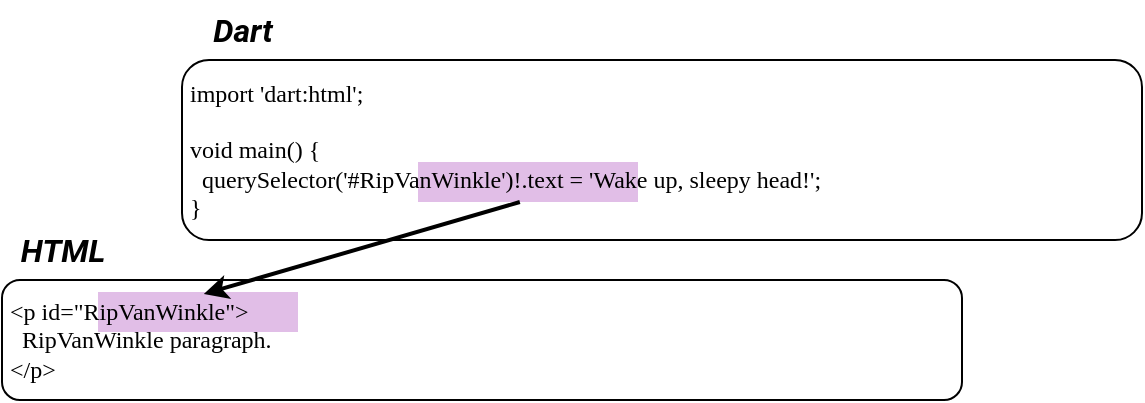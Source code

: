 <mxfile version="15.5.4" type="device"><diagram id="OH_mBuzn8ZVgwBRywq3m" name="Page-1"><mxGraphModel dx="985" dy="913" grid="1" gridSize="10" guides="1" tooltips="1" connect="1" arrows="1" fold="1" page="1" pageScale="1" pageWidth="850" pageHeight="1100" math="0" shadow="0"><root><mxCell id="0"/><mxCell id="1" parent="0"/><mxCell id="A8cNPVQIiDb7KEAy1_2S-4" value="" style="rounded=0;whiteSpace=wrap;html=1;labelBackgroundColor=none;fontFamily=Roboto Mono;fontSource=https%3A%2F%2Ffonts.googleapis.com%2Fcss%3Ffamily%3DRoboto%2BMono;fontSize=16;fontColor=#000000;strokeColor=none;fillColor=#E1BEE7;align=left;verticalAlign=middle;" vertex="1" parent="1"><mxGeometry x="388" y="456" width="100" height="20" as="geometry"/></mxCell><mxCell id="A8cNPVQIiDb7KEAy1_2S-3" value="" style="rounded=0;whiteSpace=wrap;html=1;labelBackgroundColor=none;fontFamily=Roboto Mono;fontSource=https%3A%2F%2Ffonts.googleapis.com%2Fcss%3Ffamily%3DRoboto%2BMono;fontSize=16;fontColor=#000000;strokeColor=none;fillColor=#E1BEE7;align=left;verticalAlign=middle;" vertex="1" parent="1"><mxGeometry x="548" y="391" width="110" height="20" as="geometry"/></mxCell><mxCell id="AIIuWESS3hCewnHZE5JP-36" value="&lt;font face=&quot;Roboto&quot; data-font-src=&quot;https://fonts.googleapis.com/css?family=Roboto&quot;&gt;&lt;i&gt;Dart&lt;/i&gt;&lt;/font&gt;" style="text;strokeColor=none;fillColor=none;html=1;fontSize=16;fontStyle=1;verticalAlign=middle;align=center;rounded=0;labelBackgroundColor=none;fontFamily=Roboto Mono;fontSource=https://fonts.googleapis.com/css?family=Roboto+Mono;fontColor=#000000;" parent="1" vertex="1"><mxGeometry x="430" y="310" width="60" height="30" as="geometry"/></mxCell><mxCell id="AIIuWESS3hCewnHZE5JP-52" value="&lt;font style=&quot;font-size: 12px&quot;&gt;import 'dart:html';&lt;br&gt;&lt;br&gt;void main() {&lt;br&gt;&amp;nbsp; querySelector('#RipVanWinkle')!.text = 'Wake up, sleepy head!';&lt;br&gt;}&lt;/font&gt;" style="rounded=1;whiteSpace=wrap;html=1;fontFamily=Roboto Mono;fontSource=https://fonts.googleapis.com/css?family=Roboto+Mono;fillColor=none;align=left;spacing=4;perimeterSpacing=0;strokeColor=default;" parent="1" vertex="1"><mxGeometry x="430" y="340" width="480" height="90" as="geometry"/></mxCell><mxCell id="A8cNPVQIiDb7KEAy1_2S-1" value="&lt;font face=&quot;Roboto&quot; data-font-src=&quot;https://fonts.googleapis.com/css?family=Roboto&quot;&gt;&lt;i&gt;HTML&lt;/i&gt;&lt;/font&gt;" style="text;strokeColor=none;fillColor=none;html=1;fontSize=16;fontStyle=1;verticalAlign=middle;align=center;rounded=0;labelBackgroundColor=none;fontFamily=Roboto Mono;fontSource=https://fonts.googleapis.com/css?family=Roboto+Mono;fontColor=#000000;" vertex="1" parent="1"><mxGeometry x="340" y="420" width="60" height="30" as="geometry"/></mxCell><mxCell id="A8cNPVQIiDb7KEAy1_2S-2" value="&lt;div&gt;&amp;lt;p id=&quot;RipVanWinkle&quot;&amp;gt;&lt;/div&gt;&lt;div&gt;&amp;nbsp; RipVanWinkle paragraph.&lt;/div&gt;&lt;div&gt;&amp;lt;/p&amp;gt;&lt;/div&gt;" style="rounded=1;whiteSpace=wrap;html=1;fontFamily=Roboto Mono;fontSource=https://fonts.googleapis.com/css?family=Roboto+Mono;fillColor=none;align=left;spacing=4;perimeterSpacing=0;strokeColor=default;" vertex="1" parent="1"><mxGeometry x="340" y="450" width="480" height="60" as="geometry"/></mxCell><mxCell id="A8cNPVQIiDb7KEAy1_2S-6" value="" style="endArrow=classic;html=1;rounded=0;exitX=0.354;exitY=0.778;exitDx=0;exitDy=0;exitPerimeter=0;strokeWidth=2;entryX=0.229;entryY=0;entryDx=0;entryDy=0;entryPerimeter=0;" edge="1" parent="1"><mxGeometry width="50" height="50" relative="1" as="geometry"><mxPoint x="598.92" y="411.02" as="sourcePoint"/><mxPoint x="440.92" y="457" as="targetPoint"/></mxGeometry></mxCell></root></mxGraphModel></diagram></mxfile>